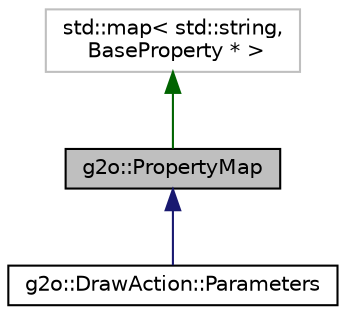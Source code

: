 digraph "g2o::PropertyMap"
{
  edge [fontname="Helvetica",fontsize="10",labelfontname="Helvetica",labelfontsize="10"];
  node [fontname="Helvetica",fontsize="10",shape=record];
  Node1 [label="g2o::PropertyMap",height=0.2,width=0.4,color="black", fillcolor="grey75", style="filled", fontcolor="black"];
  Node2 -> Node1 [dir="back",color="darkgreen",fontsize="10",style="solid"];
  Node2 [label="std::map\< std::string,\l BaseProperty * \>",height=0.2,width=0.4,color="grey75", fillcolor="white", style="filled"];
  Node1 -> Node3 [dir="back",color="midnightblue",fontsize="10",style="solid"];
  Node3 [label="g2o::DrawAction::Parameters",height=0.2,width=0.4,color="black", fillcolor="white", style="filled",URL="$classg2o_1_1DrawAction_1_1Parameters.html"];
}
